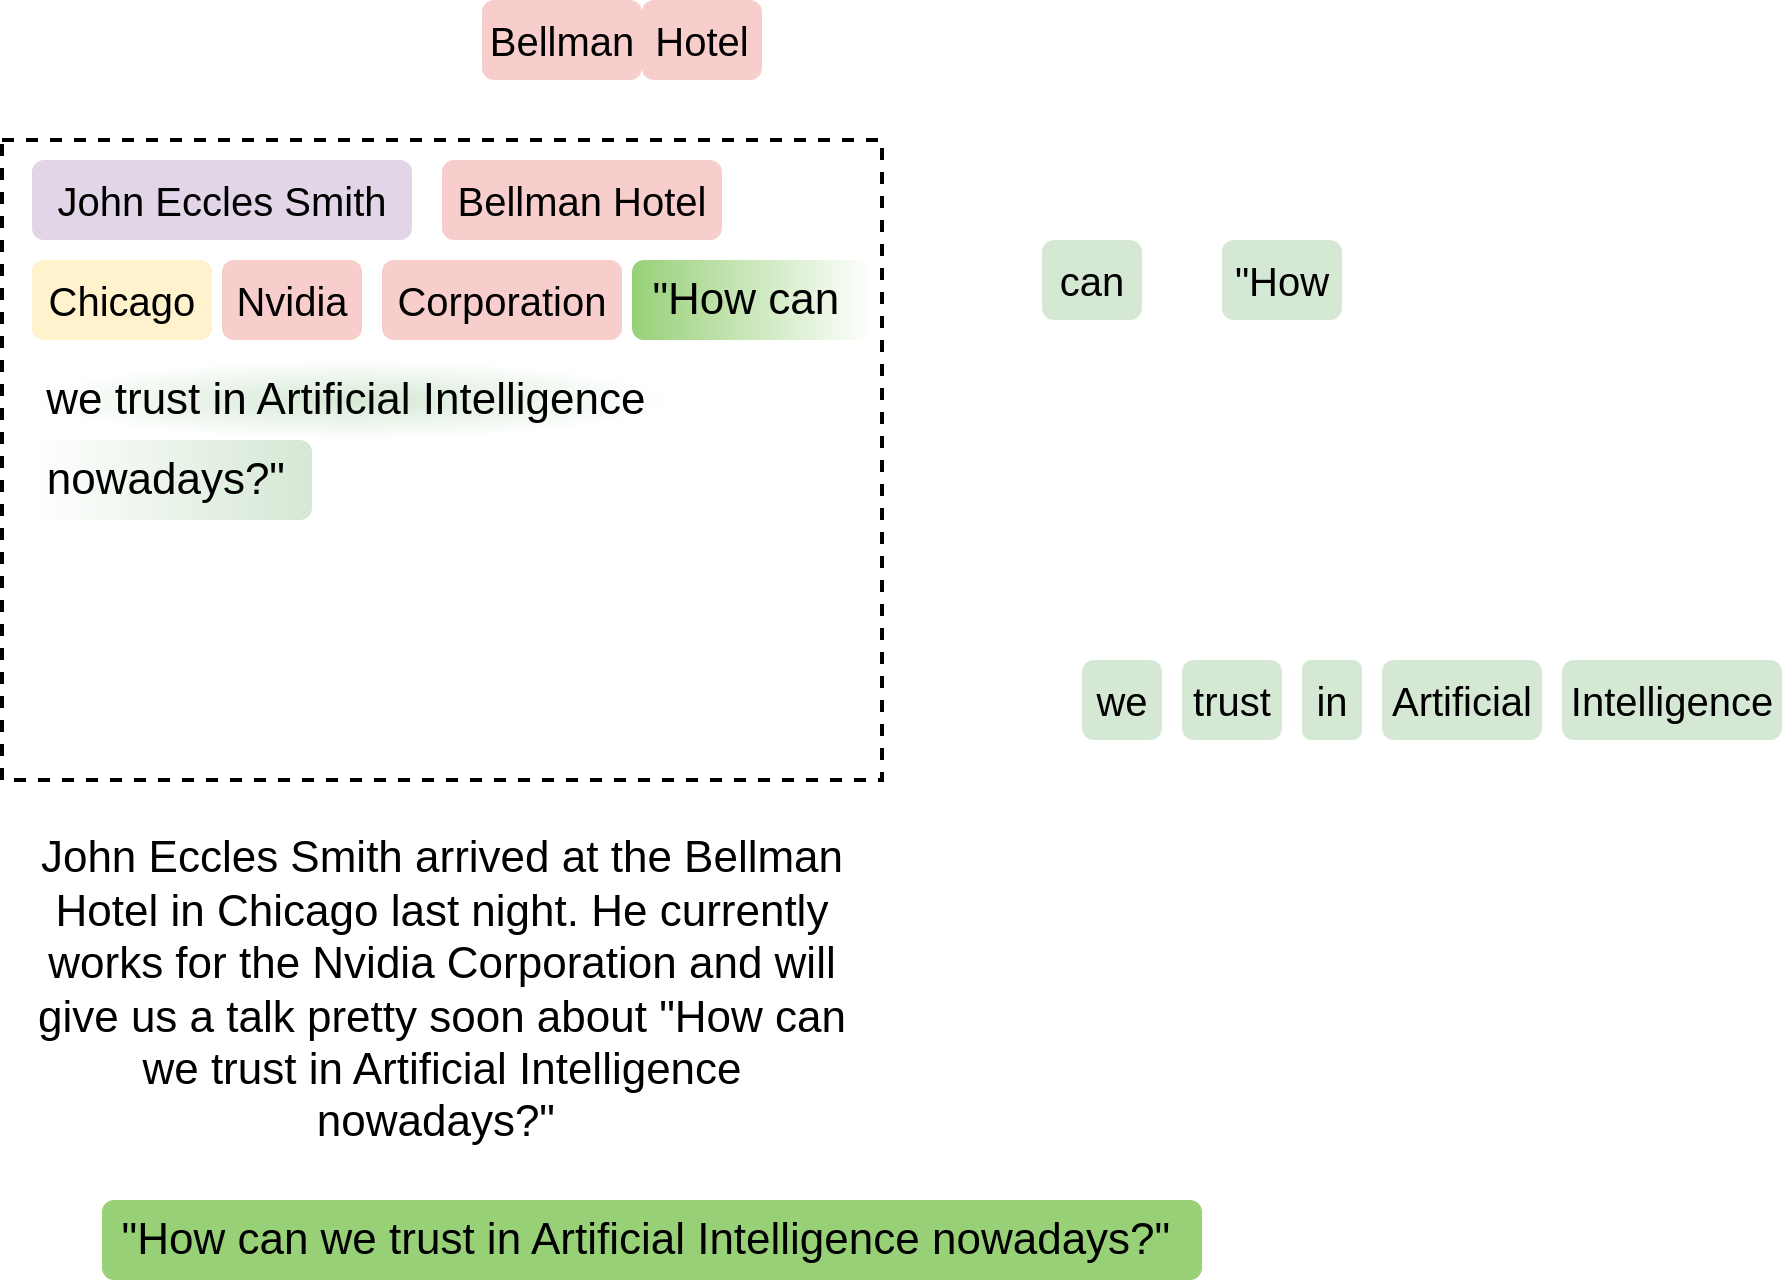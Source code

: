 <mxfile version="28.2.8">
  <diagram name="Page-1" id="1lUmkOFsWZtk8LJ_YKHk">
    <mxGraphModel dx="1360" dy="913" grid="1" gridSize="10" guides="1" tooltips="1" connect="1" arrows="1" fold="1" page="1" pageScale="1" pageWidth="850" pageHeight="1100" math="0" shadow="0">
      <root>
        <mxCell id="0" />
        <mxCell id="1" parent="0" />
        <mxCell id="8fRlT8AflS0t817K7vl5-1" value="" style="rounded=0;whiteSpace=wrap;html=1;dashed=1;strokeWidth=2;" vertex="1" parent="1">
          <mxGeometry x="60" y="110" width="440" height="320" as="geometry" />
        </mxCell>
        <mxCell id="8fRlT8AflS0t817K7vl5-2" value="John Eccles Smith arrived at the Bellman Hotel in Chicago last night. He currently works for the Nvidia Corporation and will give us a talk pretty soon about &quot;How can we trust in Artificial Intelligence nowadays?&quot;&amp;nbsp;" style="text;html=1;whiteSpace=wrap;strokeColor=none;fillColor=none;align=center;verticalAlign=middle;rounded=0;fontSize=22;" vertex="1" parent="1">
          <mxGeometry x="65" y="510" width="430" height="50" as="geometry" />
        </mxCell>
        <mxCell id="8fRlT8AflS0t817K7vl5-3" value="Bellman" style="rounded=1;whiteSpace=wrap;html=1;fillColor=#f8cecc;strokeColor=none;fontSize=20;strokeWidth=4;" vertex="1" parent="1">
          <mxGeometry x="300" y="40" width="80" height="40" as="geometry" />
        </mxCell>
        <mxCell id="8fRlT8AflS0t817K7vl5-4" value="Hotel" style="rounded=1;whiteSpace=wrap;html=1;fillColor=#f8cecc;strokeColor=none;fontSize=20;strokeWidth=4;" vertex="1" parent="1">
          <mxGeometry x="380" y="40" width="60" height="40" as="geometry" />
        </mxCell>
        <mxCell id="8fRlT8AflS0t817K7vl5-5" value="Chicago" style="rounded=1;whiteSpace=wrap;html=1;fillColor=#fff2cc;strokeColor=none;fontSize=20;strokeWidth=4;" vertex="1" parent="1">
          <mxGeometry x="75" y="170" width="90" height="40" as="geometry" />
        </mxCell>
        <mxCell id="8fRlT8AflS0t817K7vl5-6" value="Nvidia" style="rounded=1;whiteSpace=wrap;html=1;fillColor=#f8cecc;strokeColor=none;fontSize=20;strokeWidth=4;" vertex="1" parent="1">
          <mxGeometry x="170" y="170" width="70" height="40" as="geometry" />
        </mxCell>
        <mxCell id="8fRlT8AflS0t817K7vl5-7" value="Corporation" style="rounded=1;whiteSpace=wrap;html=1;fillColor=#f8cecc;strokeColor=none;fontSize=20;strokeWidth=4;" vertex="1" parent="1">
          <mxGeometry x="250" y="170" width="120" height="40" as="geometry" />
        </mxCell>
        <mxCell id="8fRlT8AflS0t817K7vl5-8" value="&quot;How" style="rounded=1;whiteSpace=wrap;html=1;fillColor=#d5e8d4;strokeColor=none;fontSize=20;strokeWidth=4;" vertex="1" parent="1">
          <mxGeometry x="670" y="160" width="60" height="40" as="geometry" />
        </mxCell>
        <mxCell id="8fRlT8AflS0t817K7vl5-9" value="can" style="rounded=1;whiteSpace=wrap;html=1;fillColor=#d5e8d4;strokeColor=none;fontSize=20;strokeWidth=4;" vertex="1" parent="1">
          <mxGeometry x="580" y="160" width="50" height="40" as="geometry" />
        </mxCell>
        <mxCell id="8fRlT8AflS0t817K7vl5-10" value="we" style="rounded=1;whiteSpace=wrap;html=1;fillColor=#d5e8d4;strokeColor=none;fontSize=20;strokeWidth=4;" vertex="1" parent="1">
          <mxGeometry x="600" y="370" width="40" height="40" as="geometry" />
        </mxCell>
        <mxCell id="8fRlT8AflS0t817K7vl5-11" value="trust" style="rounded=1;whiteSpace=wrap;html=1;fillColor=#d5e8d4;strokeColor=none;fontSize=20;strokeWidth=4;" vertex="1" parent="1">
          <mxGeometry x="650" y="370" width="50" height="40" as="geometry" />
        </mxCell>
        <mxCell id="8fRlT8AflS0t817K7vl5-12" value="in" style="rounded=1;whiteSpace=wrap;html=1;fillColor=#d5e8d4;strokeColor=none;fontSize=20;strokeWidth=4;" vertex="1" parent="1">
          <mxGeometry x="710" y="370" width="30" height="40" as="geometry" />
        </mxCell>
        <mxCell id="8fRlT8AflS0t817K7vl5-13" value="Artificial" style="rounded=1;whiteSpace=wrap;html=1;fillColor=#d5e8d4;strokeColor=none;fontSize=20;strokeWidth=4;" vertex="1" parent="1">
          <mxGeometry x="750" y="370" width="80" height="40" as="geometry" />
        </mxCell>
        <mxCell id="8fRlT8AflS0t817K7vl5-14" value="Intelligence" style="rounded=1;whiteSpace=wrap;html=1;fillColor=#d5e8d4;strokeColor=none;fontSize=20;strokeWidth=4;" vertex="1" parent="1">
          <mxGeometry x="840" y="370" width="110" height="40" as="geometry" />
        </mxCell>
        <mxCell id="8fRlT8AflS0t817K7vl5-15" value="John Eccles Smith" style="rounded=1;whiteSpace=wrap;html=1;fillColor=#e1d5e7;strokeColor=none;fontSize=20;strokeWidth=4;" vertex="1" parent="1">
          <mxGeometry x="75" y="120" width="190" height="40" as="geometry" />
        </mxCell>
        <mxCell id="8fRlT8AflS0t817K7vl5-16" value="Bellman Hotel" style="rounded=1;whiteSpace=wrap;html=1;fillColor=#f8cecc;strokeColor=none;fontSize=20;strokeWidth=4;" vertex="1" parent="1">
          <mxGeometry x="280" y="120" width="140" height="40" as="geometry" />
        </mxCell>
        <mxCell id="8fRlT8AflS0t817K7vl5-17" value="&lt;span style=&quot;font-size: 22px;&quot;&gt;&quot;How can&amp;nbsp;&lt;/span&gt;" style="rounded=1;whiteSpace=wrap;html=1;fillColor=#FFFFFF;strokeColor=none;fontSize=20;strokeWidth=4;gradientColor=#97D077;gradientDirection=west;" vertex="1" parent="1">
          <mxGeometry x="375" y="170" width="120" height="40" as="geometry" />
        </mxCell>
        <mxCell id="8fRlT8AflS0t817K7vl5-18" value="&lt;span style=&quot;font-size: 22px;&quot;&gt;we trust in Artificial Intelligence&amp;nbsp;&lt;/span&gt;" style="rounded=1;whiteSpace=wrap;html=1;fillColor=#d5e8d4;strokeColor=none;fontSize=20;strokeWidth=4;gradientColor=#FFFFFF;gradientDirection=radial;" vertex="1" parent="1">
          <mxGeometry x="75" y="220" width="320" height="40" as="geometry" />
        </mxCell>
        <mxCell id="8fRlT8AflS0t817K7vl5-19" value="&lt;span style=&quot;font-size: 22px;&quot;&gt;nowadays?&quot;&amp;nbsp;&lt;/span&gt;" style="rounded=1;whiteSpace=wrap;html=1;fillColor=#d5e8d4;strokeColor=none;fontSize=20;strokeWidth=4;gradientColor=#FFFFFF;gradientDirection=west;" vertex="1" parent="1">
          <mxGeometry x="75" y="260" width="140" height="40" as="geometry" />
        </mxCell>
        <mxCell id="8fRlT8AflS0t817K7vl5-20" value="&lt;span style=&quot;font-size: 22px;&quot;&gt;&quot;How can we trust in Artificial Intelligence nowadays?&quot;&amp;nbsp;&lt;/span&gt;" style="rounded=1;whiteSpace=wrap;html=1;fillColor=#97D077;strokeColor=none;fontSize=20;strokeWidth=4;gradientColor=none;gradientDirection=west;" vertex="1" parent="1">
          <mxGeometry x="110" y="640" width="550" height="40" as="geometry" />
        </mxCell>
      </root>
    </mxGraphModel>
  </diagram>
</mxfile>
